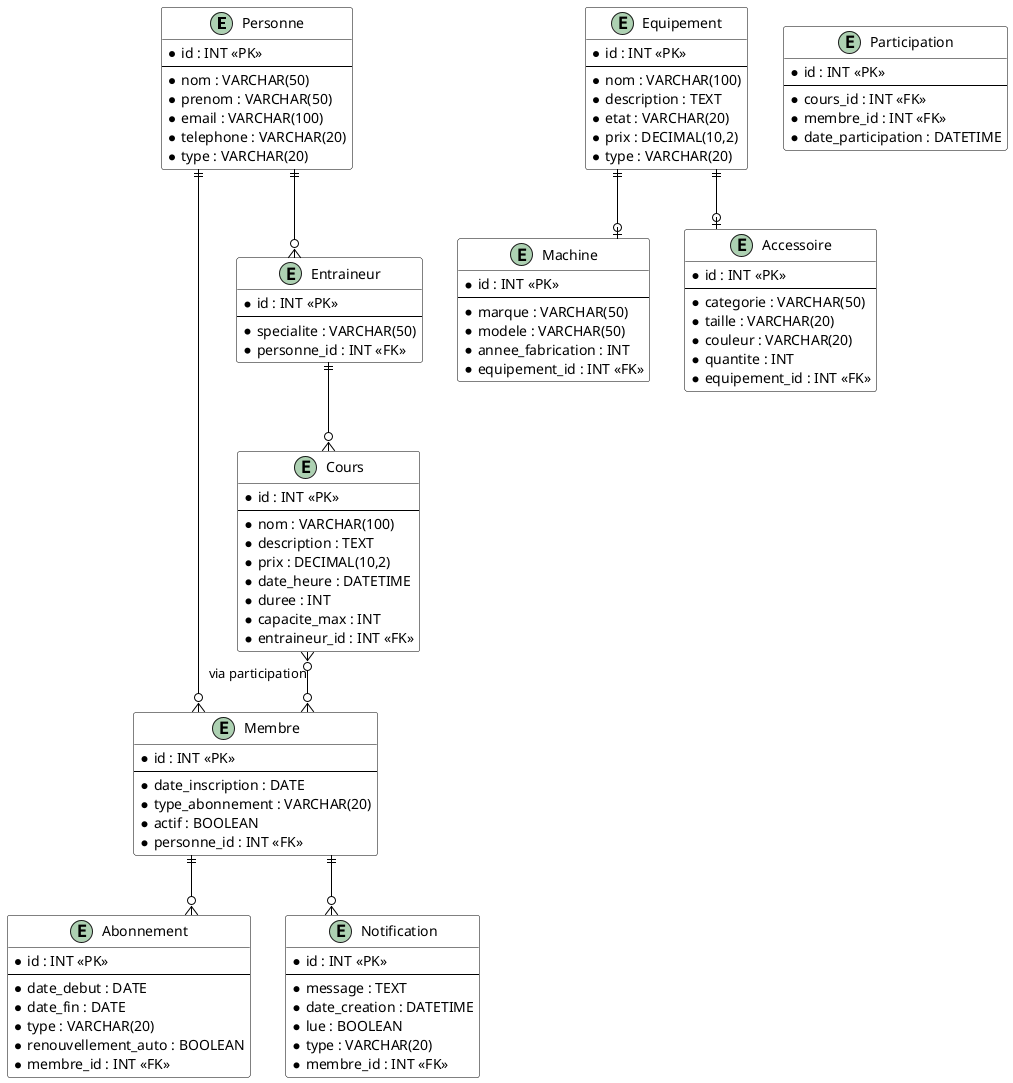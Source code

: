 @startuml

' Style du diagramme
skinparam linetype ortho
skinparam class {
    BackgroundColor White
    ArrowColor Black
    BorderColor Black
}

' Entités principales
entity "Personne" as personne {
    * id : INT <<PK>>
    --
    * nom : VARCHAR(50)
    * prenom : VARCHAR(50)
    * email : VARCHAR(100)
    * telephone : VARCHAR(20)
    * type : VARCHAR(20)
}

entity "Membre" as membre {
    * id : INT <<PK>>
    --
    * date_inscription : DATE
    * type_abonnement : VARCHAR(20)
    * actif : BOOLEAN
    * personne_id : INT <<FK>>
}

entity "Entraineur" as entraineur {
    * id : INT <<PK>>
    --
    * specialite : VARCHAR(50)
    * personne_id : INT <<FK>>
}

entity "Cours" as cours {
    * id : INT <<PK>>
    --
    * nom : VARCHAR(100)
    * description : TEXT
    * prix : DECIMAL(10,2)
    * date_heure : DATETIME
    * duree : INT
    * capacite_max : INT
    * entraineur_id : INT <<FK>>
}

entity "Equipement" as equipement {
    * id : INT <<PK>>
    --
    * nom : VARCHAR(100)
    * description : TEXT
    * etat : VARCHAR(20)
    * prix : DECIMAL(10,2)
    * type : VARCHAR(20)
}

entity "Machine" as machine {
    * id : INT <<PK>>
    --
    * marque : VARCHAR(50)
    * modele : VARCHAR(50)
    * annee_fabrication : INT
    * equipement_id : INT <<FK>>
}

entity "Accessoire" as accessoire {
    * id : INT <<PK>>
    --
    * categorie : VARCHAR(50)
    * taille : VARCHAR(20)
    * couleur : VARCHAR(20)
    * quantite : INT
    * equipement_id : INT <<FK>>
}

entity "Abonnement" as abonnement {
    * id : INT <<PK>>
    --
    * date_debut : DATE
    * date_fin : DATE
    * type : VARCHAR(20)
    * renouvellement_auto : BOOLEAN
    * membre_id : INT <<FK>>
}

entity "Notification" as notification {
    * id : INT <<PK>>
    --
    * message : TEXT
    * date_creation : DATETIME
    * lue : BOOLEAN
    * type : VARCHAR(20)
    * membre_id : INT <<FK>>
}

entity "Participation" as participation {
    * id : INT <<PK>>
    --
    * cours_id : INT <<FK>>
    * membre_id : INT <<FK>>
    * date_participation : DATETIME
}

' Relations
personne ||--o{ membre
personne ||--o{ entraineur
entraineur ||--o{ cours
membre ||--o{ abonnement
membre ||--o{ notification
equipement ||--o| machine
equipement ||--o| accessoire
cours }o--o{ membre : via participation

@enduml 